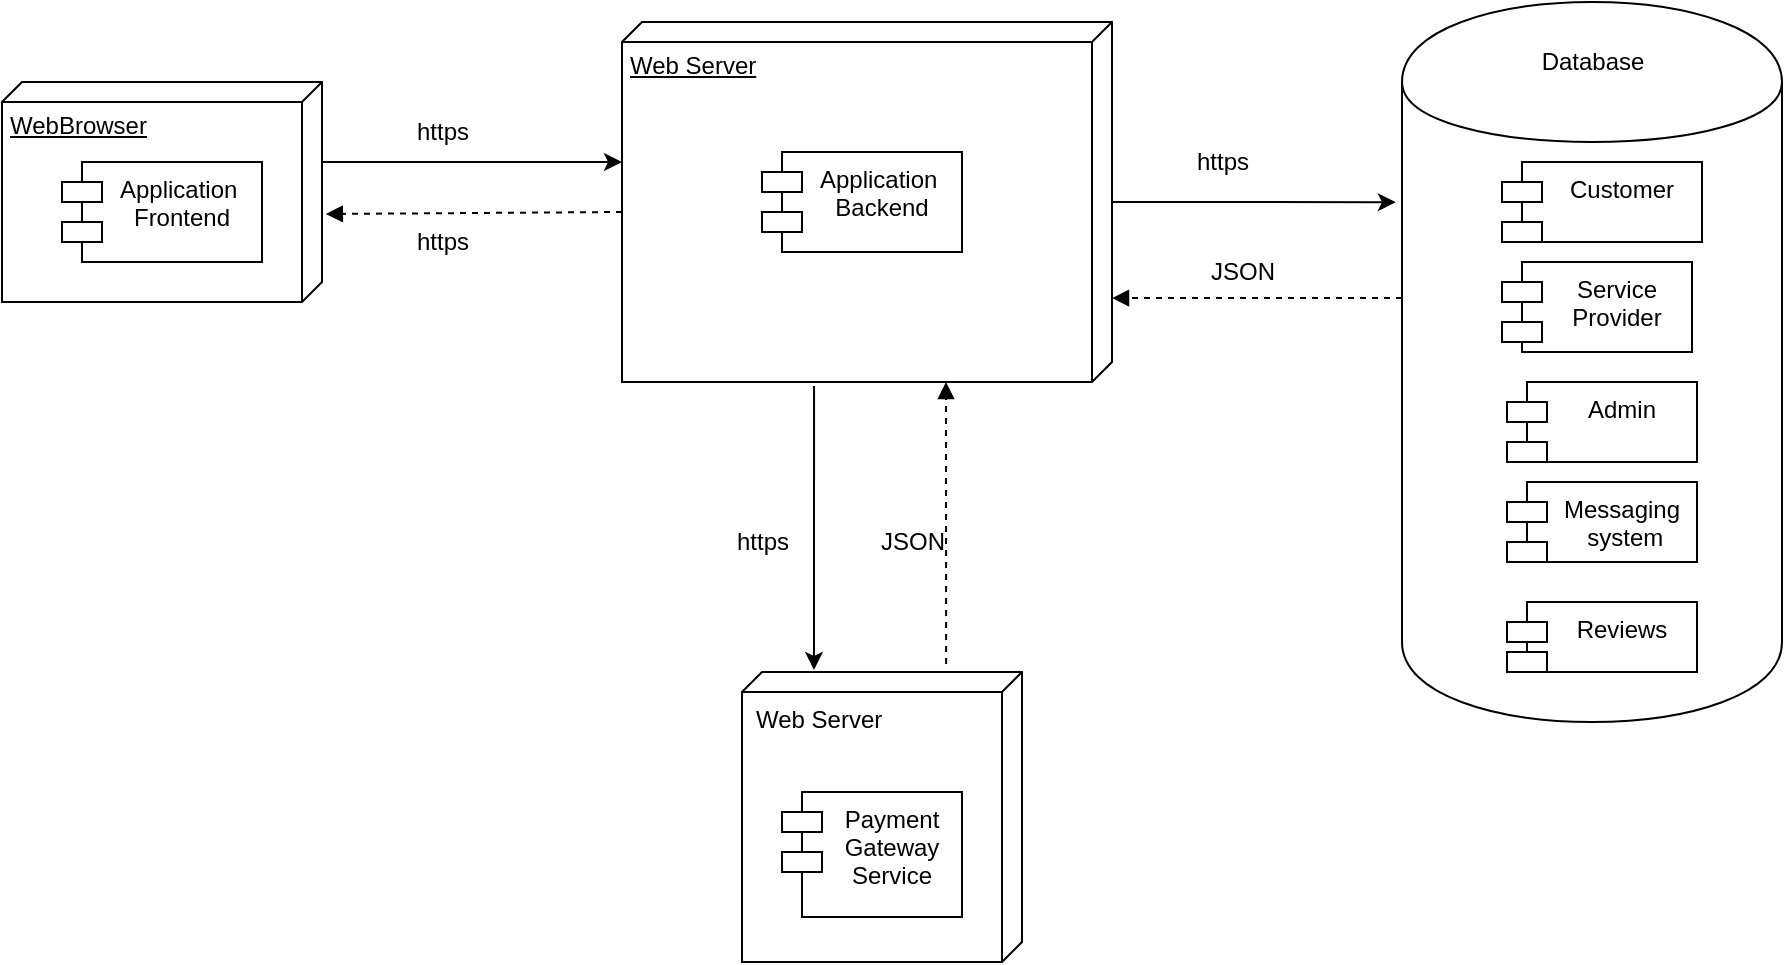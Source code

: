 <mxfile>
    <diagram id="D5GCJ1XY5_jmwkEJlXv-" name="Page-1">
        <mxGraphModel dx="1074" dy="519" grid="1" gridSize="10" guides="1" tooltips="1" connect="1" arrows="1" fold="1" page="1" pageScale="1" pageWidth="850" pageHeight="1100" math="0" shadow="0">
            <root>
                <mxCell id="0"/>
                <mxCell id="1" parent="0"/>
                <mxCell id="23" style="edgeStyle=none;html=1;entryX=0.389;entryY=1;entryDx=0;entryDy=0;entryPerimeter=0;exitX=0.364;exitY=0;exitDx=0;exitDy=0;exitPerimeter=0;" parent="1" source="3" target="17" edge="1">
                    <mxGeometry relative="1" as="geometry"/>
                </mxCell>
                <mxCell id="3" value="WebBrowser" style="verticalAlign=top;align=left;spacingTop=8;spacingLeft=2;spacingRight=12;shape=cube;size=10;direction=south;fontStyle=4;html=1;" parent="1" vertex="1">
                    <mxGeometry x="40" y="120" width="160" height="110" as="geometry"/>
                </mxCell>
                <mxCell id="25" style="edgeStyle=none;html=1;exitX=1.011;exitY=0.608;exitDx=0;exitDy=0;exitPerimeter=0;entryX=-0.007;entryY=0.743;entryDx=0;entryDy=0;entryPerimeter=0;" parent="1" source="17" target="21" edge="1">
                    <mxGeometry relative="1" as="geometry">
                        <mxPoint x="574" y="410" as="targetPoint"/>
                    </mxGeometry>
                </mxCell>
                <mxCell id="26" style="edgeStyle=none;html=1;entryX=-0.016;entryY=0.278;entryDx=0;entryDy=0;entryPerimeter=0;" parent="1" source="17" edge="1" target="38">
                    <mxGeometry relative="1" as="geometry">
                        <mxPoint x="730" y="180" as="targetPoint"/>
                    </mxGeometry>
                </mxCell>
                <mxCell id="17" value="Web Server" style="verticalAlign=top;align=left;spacingTop=8;spacingLeft=2;spacingRight=12;shape=cube;size=10;direction=south;fontStyle=4;html=1;" parent="1" vertex="1">
                    <mxGeometry x="350" y="90" width="245" height="180" as="geometry"/>
                </mxCell>
                <mxCell id="18" value="Application &#10;Backend" style="shape=module;align=left;spacingLeft=20;align=center;verticalAlign=top;" parent="1" vertex="1">
                    <mxGeometry x="420" y="155" width="100" height="50" as="geometry"/>
                </mxCell>
                <mxCell id="19" value="Application &#10;Frontend" style="shape=module;align=left;spacingLeft=20;align=center;verticalAlign=top;" parent="1" vertex="1">
                    <mxGeometry x="70" y="160" width="100" height="50" as="geometry"/>
                </mxCell>
                <mxCell id="21" value="Web Server" style="verticalAlign=top;align=left;shape=cube;size=10;direction=south;fontStyle=0;html=1;boundedLbl=1;spacingLeft=5;" parent="1" vertex="1">
                    <mxGeometry x="410" y="415" width="140" height="145" as="geometry"/>
                </mxCell>
                <mxCell id="22" value="Payment&#10;Gateway&#10;Service" style="shape=module;align=left;spacingLeft=20;align=center;verticalAlign=top;" parent="1" vertex="1">
                    <mxGeometry x="430" y="475" width="90" height="62.5" as="geometry"/>
                </mxCell>
                <mxCell id="31" value="" style="html=1;verticalAlign=bottom;labelBackgroundColor=none;endArrow=block;endFill=1;dashed=1;exitX=-0.028;exitY=0.271;exitDx=0;exitDy=0;exitPerimeter=0;" parent="1" source="21" edge="1">
                    <mxGeometry width="160" relative="1" as="geometry">
                        <mxPoint x="590" y="410" as="sourcePoint"/>
                        <mxPoint x="512" y="270" as="targetPoint"/>
                    </mxGeometry>
                </mxCell>
                <mxCell id="32" value="" style="html=1;verticalAlign=bottom;labelBackgroundColor=none;endArrow=block;endFill=1;dashed=1;entryX=0.767;entryY=0;entryDx=0;entryDy=0;entryPerimeter=0;exitX=0;exitY=0.411;exitDx=0;exitDy=0;exitPerimeter=0;" parent="1" target="17" edge="1" source="38">
                    <mxGeometry width="160" relative="1" as="geometry">
                        <mxPoint x="730" y="228" as="sourcePoint"/>
                        <mxPoint x="600" y="210" as="targetPoint"/>
                    </mxGeometry>
                </mxCell>
                <mxCell id="35" value="" style="html=1;verticalAlign=bottom;labelBackgroundColor=none;endArrow=block;endFill=1;dashed=1;exitX=0;exitY=0;exitDx=95;exitDy=245;exitPerimeter=0;entryX=0.6;entryY=-0.012;entryDx=0;entryDy=0;entryPerimeter=0;" parent="1" source="17" target="3" edge="1">
                    <mxGeometry width="160" relative="1" as="geometry">
                        <mxPoint x="200.99" y="340.51" as="sourcePoint"/>
                        <mxPoint x="200.005" y="189.5" as="targetPoint"/>
                    </mxGeometry>
                </mxCell>
                <mxCell id="7p-tUE9MRCwNrRD915if-36" value="https" style="text;html=1;align=center;verticalAlign=middle;resizable=0;points=[];autosize=1;strokeColor=none;fillColor=none;" parent="1" vertex="1">
                    <mxGeometry x="240" y="135" width="40" height="20" as="geometry"/>
                </mxCell>
                <mxCell id="7p-tUE9MRCwNrRD915if-37" value="https" style="text;html=1;align=center;verticalAlign=middle;resizable=0;points=[];autosize=1;strokeColor=none;fillColor=none;" parent="1" vertex="1">
                    <mxGeometry x="240" y="190" width="40" height="20" as="geometry"/>
                </mxCell>
                <mxCell id="7p-tUE9MRCwNrRD915if-38" value="https" style="text;html=1;align=center;verticalAlign=middle;resizable=0;points=[];autosize=1;strokeColor=none;fillColor=none;" parent="1" vertex="1">
                    <mxGeometry x="630" y="150" width="40" height="20" as="geometry"/>
                </mxCell>
                <mxCell id="7p-tUE9MRCwNrRD915if-39" value="JSON" style="text;html=1;align=center;verticalAlign=middle;resizable=0;points=[];autosize=1;strokeColor=none;fillColor=none;" parent="1" vertex="1">
                    <mxGeometry x="635" y="205" width="50" height="20" as="geometry"/>
                </mxCell>
                <mxCell id="7p-tUE9MRCwNrRD915if-40" value="https" style="text;html=1;align=center;verticalAlign=middle;resizable=0;points=[];autosize=1;strokeColor=none;fillColor=none;" parent="1" vertex="1">
                    <mxGeometry x="400" y="340" width="40" height="20" as="geometry"/>
                </mxCell>
                <mxCell id="7p-tUE9MRCwNrRD915if-42" value="JSON" style="text;html=1;align=center;verticalAlign=middle;resizable=0;points=[];autosize=1;strokeColor=none;fillColor=none;" parent="1" vertex="1">
                    <mxGeometry x="470" y="340" width="50" height="20" as="geometry"/>
                </mxCell>
                <mxCell id="38" value="" style="shape=cylinder;whiteSpace=wrap;html=1;boundedLbl=1;backgroundOutline=1;" vertex="1" parent="1">
                    <mxGeometry x="740" y="80" width="190" height="360" as="geometry"/>
                </mxCell>
                <mxCell id="40" value="Reviews" style="shape=module;align=left;spacingLeft=20;align=center;verticalAlign=top;" vertex="1" parent="1">
                    <mxGeometry x="792.5" y="380" width="95" height="35" as="geometry"/>
                </mxCell>
                <mxCell id="41" value="Customer" style="shape=module;align=left;spacingLeft=20;align=center;verticalAlign=top;" vertex="1" parent="1">
                    <mxGeometry x="790" y="160" width="100" height="40" as="geometry"/>
                </mxCell>
                <mxCell id="42" value="Service &#10;Provider" style="shape=module;align=left;spacingLeft=20;align=center;verticalAlign=top;" vertex="1" parent="1">
                    <mxGeometry x="790" y="210" width="95" height="45" as="geometry"/>
                </mxCell>
                <mxCell id="43" value="Messaging&#10; system" style="shape=module;align=left;spacingLeft=20;align=center;verticalAlign=top;" vertex="1" parent="1">
                    <mxGeometry x="792.5" y="320" width="95" height="40" as="geometry"/>
                </mxCell>
                <mxCell id="44" value="Admin" style="shape=module;align=left;spacingLeft=20;align=center;verticalAlign=top;" vertex="1" parent="1">
                    <mxGeometry x="792.5" y="270" width="95" height="40" as="geometry"/>
                </mxCell>
                <mxCell id="45" value="Database" style="text;html=1;align=center;verticalAlign=middle;resizable=0;points=[];autosize=1;strokeColor=none;fillColor=none;" vertex="1" parent="1">
                    <mxGeometry x="800" y="100" width="70" height="20" as="geometry"/>
                </mxCell>
            </root>
        </mxGraphModel>
    </diagram>
</mxfile>